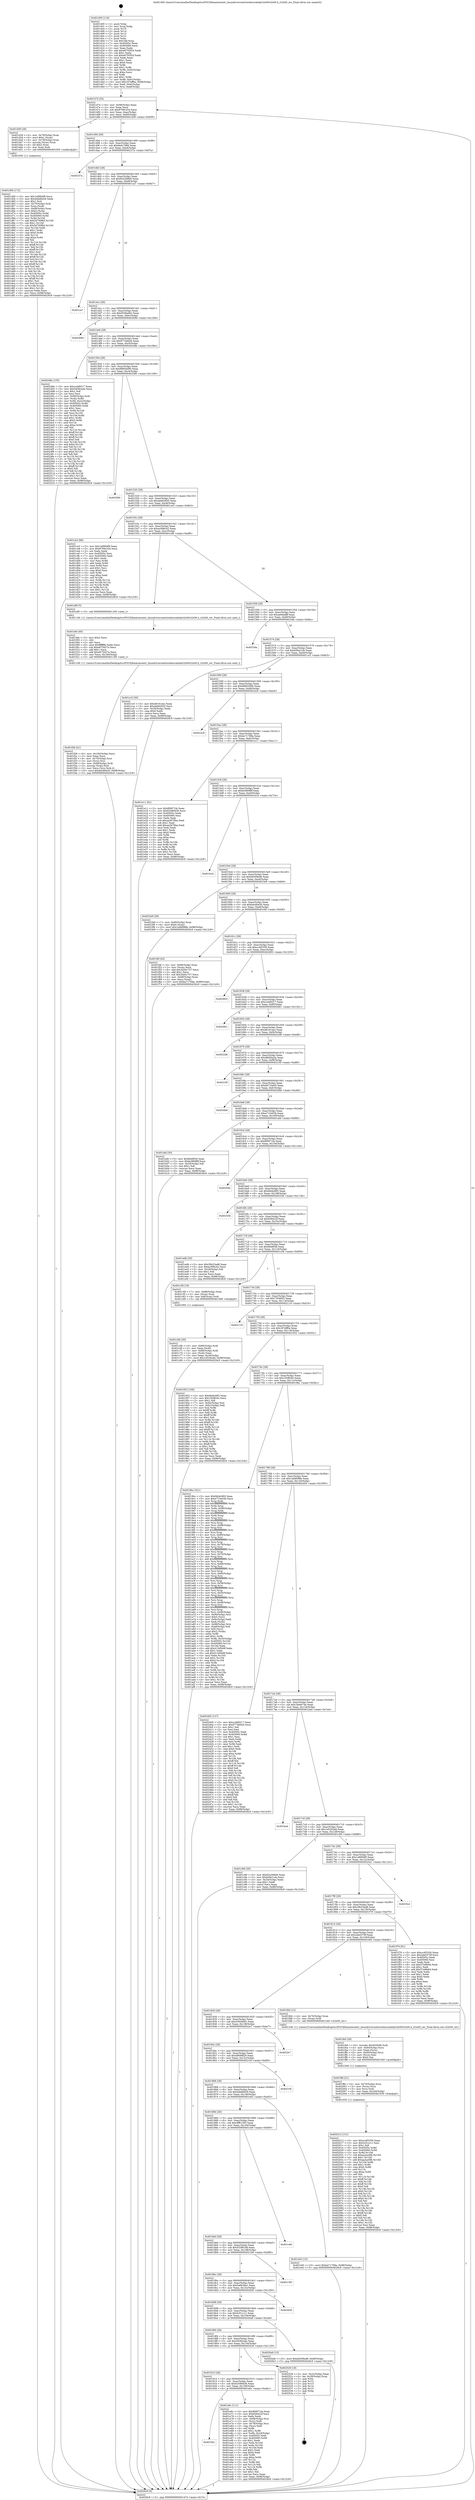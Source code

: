 digraph "0x401400" {
  label = "0x401400 (/mnt/c/Users/mathe/Desktop/tcc/POCII/binaries/extr_linuxdriversnetwirelessralinkrt2x00rt2x00.h_rt2x00_rev_Final-ollvm.out::main(0))"
  labelloc = "t"
  node[shape=record]

  Entry [label="",width=0.3,height=0.3,shape=circle,fillcolor=black,style=filled]
  "0x401474" [label="{
     0x401474 [32]\l
     | [instrs]\l
     &nbsp;&nbsp;0x401474 \<+6\>: mov -0x98(%rbp),%eax\l
     &nbsp;&nbsp;0x40147a \<+2\>: mov %eax,%ecx\l
     &nbsp;&nbsp;0x40147c \<+6\>: sub $0x8769c254,%ecx\l
     &nbsp;&nbsp;0x401482 \<+6\>: mov %eax,-0xac(%rbp)\l
     &nbsp;&nbsp;0x401488 \<+6\>: mov %ecx,-0xb0(%rbp)\l
     &nbsp;&nbsp;0x40148e \<+6\>: je 0000000000401d39 \<main+0x939\>\l
  }"]
  "0x401d39" [label="{
     0x401d39 [29]\l
     | [instrs]\l
     &nbsp;&nbsp;0x401d39 \<+4\>: mov -0x78(%rbp),%rax\l
     &nbsp;&nbsp;0x401d3d \<+6\>: movl $0x1,(%rax)\l
     &nbsp;&nbsp;0x401d43 \<+4\>: mov -0x78(%rbp),%rax\l
     &nbsp;&nbsp;0x401d47 \<+3\>: movslq (%rax),%rax\l
     &nbsp;&nbsp;0x401d4a \<+4\>: shl $0x2,%rax\l
     &nbsp;&nbsp;0x401d4e \<+3\>: mov %rax,%rdi\l
     &nbsp;&nbsp;0x401d51 \<+5\>: call 0000000000401050 \<malloc@plt\>\l
     | [calls]\l
     &nbsp;&nbsp;0x401050 \{1\} (unknown)\l
  }"]
  "0x401494" [label="{
     0x401494 [28]\l
     | [instrs]\l
     &nbsp;&nbsp;0x401494 \<+5\>: jmp 0000000000401499 \<main+0x99\>\l
     &nbsp;&nbsp;0x401499 \<+6\>: mov -0xac(%rbp),%eax\l
     &nbsp;&nbsp;0x40149f \<+5\>: sub $0x8edc768d,%eax\l
     &nbsp;&nbsp;0x4014a4 \<+6\>: mov %eax,-0xb4(%rbp)\l
     &nbsp;&nbsp;0x4014aa \<+6\>: je 000000000040237a \<main+0xf7a\>\l
  }"]
  Exit [label="",width=0.3,height=0.3,shape=circle,fillcolor=black,style=filled,peripheries=2]
  "0x40237a" [label="{
     0x40237a\l
  }", style=dashed]
  "0x4014b0" [label="{
     0x4014b0 [28]\l
     | [instrs]\l
     &nbsp;&nbsp;0x4014b0 \<+5\>: jmp 00000000004014b5 \<main+0xb5\>\l
     &nbsp;&nbsp;0x4014b5 \<+6\>: mov -0xac(%rbp),%eax\l
     &nbsp;&nbsp;0x4014bb \<+5\>: sub $0x924296b9,%eax\l
     &nbsp;&nbsp;0x4014c0 \<+6\>: mov %eax,-0xb8(%rbp)\l
     &nbsp;&nbsp;0x4014c6 \<+6\>: je 0000000000401ca7 \<main+0x8a7\>\l
  }"]
  "0x402012" [label="{
     0x402012 [151]\l
     | [instrs]\l
     &nbsp;&nbsp;0x402012 \<+5\>: mov $0xcc4f3350,%eax\l
     &nbsp;&nbsp;0x402017 \<+5\>: mov $0x5cf1cc11,%esi\l
     &nbsp;&nbsp;0x40201c \<+2\>: mov $0x1,%dl\l
     &nbsp;&nbsp;0x40201e \<+8\>: mov 0x40505c,%r8d\l
     &nbsp;&nbsp;0x402026 \<+8\>: mov 0x405060,%r9d\l
     &nbsp;&nbsp;0x40202e \<+3\>: mov %r8d,%r10d\l
     &nbsp;&nbsp;0x402031 \<+7\>: sub $0xaa2ac6fb,%r10d\l
     &nbsp;&nbsp;0x402038 \<+4\>: sub $0x1,%r10d\l
     &nbsp;&nbsp;0x40203c \<+7\>: add $0xaa2ac6fb,%r10d\l
     &nbsp;&nbsp;0x402043 \<+4\>: imul %r10d,%r8d\l
     &nbsp;&nbsp;0x402047 \<+4\>: and $0x1,%r8d\l
     &nbsp;&nbsp;0x40204b \<+4\>: cmp $0x0,%r8d\l
     &nbsp;&nbsp;0x40204f \<+4\>: sete %r11b\l
     &nbsp;&nbsp;0x402053 \<+4\>: cmp $0xa,%r9d\l
     &nbsp;&nbsp;0x402057 \<+3\>: setl %bl\l
     &nbsp;&nbsp;0x40205a \<+3\>: mov %r11b,%r14b\l
     &nbsp;&nbsp;0x40205d \<+4\>: xor $0xff,%r14b\l
     &nbsp;&nbsp;0x402061 \<+3\>: mov %bl,%r15b\l
     &nbsp;&nbsp;0x402064 \<+4\>: xor $0xff,%r15b\l
     &nbsp;&nbsp;0x402068 \<+3\>: xor $0x0,%dl\l
     &nbsp;&nbsp;0x40206b \<+3\>: mov %r14b,%r12b\l
     &nbsp;&nbsp;0x40206e \<+4\>: and $0x0,%r12b\l
     &nbsp;&nbsp;0x402072 \<+3\>: and %dl,%r11b\l
     &nbsp;&nbsp;0x402075 \<+3\>: mov %r15b,%r13b\l
     &nbsp;&nbsp;0x402078 \<+4\>: and $0x0,%r13b\l
     &nbsp;&nbsp;0x40207c \<+2\>: and %dl,%bl\l
     &nbsp;&nbsp;0x40207e \<+3\>: or %r11b,%r12b\l
     &nbsp;&nbsp;0x402081 \<+3\>: or %bl,%r13b\l
     &nbsp;&nbsp;0x402084 \<+3\>: xor %r13b,%r12b\l
     &nbsp;&nbsp;0x402087 \<+3\>: or %r15b,%r14b\l
     &nbsp;&nbsp;0x40208a \<+4\>: xor $0xff,%r14b\l
     &nbsp;&nbsp;0x40208e \<+3\>: or $0x0,%dl\l
     &nbsp;&nbsp;0x402091 \<+3\>: and %dl,%r14b\l
     &nbsp;&nbsp;0x402094 \<+3\>: or %r14b,%r12b\l
     &nbsp;&nbsp;0x402097 \<+4\>: test $0x1,%r12b\l
     &nbsp;&nbsp;0x40209b \<+3\>: cmovne %esi,%eax\l
     &nbsp;&nbsp;0x40209e \<+6\>: mov %eax,-0x98(%rbp)\l
     &nbsp;&nbsp;0x4020a4 \<+5\>: jmp 00000000004026c9 \<main+0x12c9\>\l
  }"]
  "0x401ca7" [label="{
     0x401ca7\l
  }", style=dashed]
  "0x4014cc" [label="{
     0x4014cc [28]\l
     | [instrs]\l
     &nbsp;&nbsp;0x4014cc \<+5\>: jmp 00000000004014d1 \<main+0xd1\>\l
     &nbsp;&nbsp;0x4014d1 \<+6\>: mov -0xac(%rbp),%eax\l
     &nbsp;&nbsp;0x4014d7 \<+5\>: sub $0x9538a46c,%eax\l
     &nbsp;&nbsp;0x4014dc \<+6\>: mov %eax,-0xbc(%rbp)\l
     &nbsp;&nbsp;0x4014e2 \<+6\>: je 000000000040269d \<main+0x129d\>\l
  }"]
  "0x401ffd" [label="{
     0x401ffd [21]\l
     | [instrs]\l
     &nbsp;&nbsp;0x401ffd \<+4\>: mov -0x70(%rbp),%rcx\l
     &nbsp;&nbsp;0x402001 \<+3\>: mov (%rcx),%rcx\l
     &nbsp;&nbsp;0x402004 \<+3\>: mov %rcx,%rdi\l
     &nbsp;&nbsp;0x402007 \<+6\>: mov %eax,-0x164(%rbp)\l
     &nbsp;&nbsp;0x40200d \<+5\>: call 0000000000401030 \<free@plt\>\l
     | [calls]\l
     &nbsp;&nbsp;0x401030 \{1\} (unknown)\l
  }"]
  "0x40269d" [label="{
     0x40269d\l
  }", style=dashed]
  "0x4014e8" [label="{
     0x4014e8 [28]\l
     | [instrs]\l
     &nbsp;&nbsp;0x4014e8 \<+5\>: jmp 00000000004014ed \<main+0xed\>\l
     &nbsp;&nbsp;0x4014ed \<+6\>: mov -0xac(%rbp),%eax\l
     &nbsp;&nbsp;0x4014f3 \<+5\>: sub $0x977dd5e0,%eax\l
     &nbsp;&nbsp;0x4014f8 \<+6\>: mov %eax,-0xc0(%rbp)\l
     &nbsp;&nbsp;0x4014fe \<+6\>: je 000000000040248e \<main+0x108e\>\l
  }"]
  "0x401fe0" [label="{
     0x401fe0 [29]\l
     | [instrs]\l
     &nbsp;&nbsp;0x401fe0 \<+10\>: movabs $0x4030d6,%rdi\l
     &nbsp;&nbsp;0x401fea \<+4\>: mov -0x60(%rbp),%rcx\l
     &nbsp;&nbsp;0x401fee \<+2\>: mov %eax,(%rcx)\l
     &nbsp;&nbsp;0x401ff0 \<+4\>: mov -0x60(%rbp),%rcx\l
     &nbsp;&nbsp;0x401ff4 \<+2\>: mov (%rcx),%esi\l
     &nbsp;&nbsp;0x401ff6 \<+2\>: mov $0x0,%al\l
     &nbsp;&nbsp;0x401ff8 \<+5\>: call 0000000000401040 \<printf@plt\>\l
     | [calls]\l
     &nbsp;&nbsp;0x401040 \{1\} (unknown)\l
  }"]
  "0x40248e" [label="{
     0x40248e [155]\l
     | [instrs]\l
     &nbsp;&nbsp;0x40248e \<+5\>: mov $0xccdd9317,%eax\l
     &nbsp;&nbsp;0x402493 \<+5\>: mov $0x5d382a4e,%ecx\l
     &nbsp;&nbsp;0x402498 \<+2\>: mov $0x1,%dl\l
     &nbsp;&nbsp;0x40249a \<+2\>: xor %esi,%esi\l
     &nbsp;&nbsp;0x40249c \<+7\>: mov -0x90(%rbp),%rdi\l
     &nbsp;&nbsp;0x4024a3 \<+3\>: mov (%rdi),%r8d\l
     &nbsp;&nbsp;0x4024a6 \<+4\>: mov %r8d,-0x2c(%rbp)\l
     &nbsp;&nbsp;0x4024aa \<+8\>: mov 0x40505c,%r8d\l
     &nbsp;&nbsp;0x4024b2 \<+8\>: mov 0x405060,%r9d\l
     &nbsp;&nbsp;0x4024ba \<+3\>: sub $0x1,%esi\l
     &nbsp;&nbsp;0x4024bd \<+3\>: mov %r8d,%r10d\l
     &nbsp;&nbsp;0x4024c0 \<+3\>: add %esi,%r10d\l
     &nbsp;&nbsp;0x4024c3 \<+4\>: imul %r10d,%r8d\l
     &nbsp;&nbsp;0x4024c7 \<+4\>: and $0x1,%r8d\l
     &nbsp;&nbsp;0x4024cb \<+4\>: cmp $0x0,%r8d\l
     &nbsp;&nbsp;0x4024cf \<+4\>: sete %r11b\l
     &nbsp;&nbsp;0x4024d3 \<+4\>: cmp $0xa,%r9d\l
     &nbsp;&nbsp;0x4024d7 \<+3\>: setl %bl\l
     &nbsp;&nbsp;0x4024da \<+3\>: mov %r11b,%r14b\l
     &nbsp;&nbsp;0x4024dd \<+4\>: xor $0xff,%r14b\l
     &nbsp;&nbsp;0x4024e1 \<+3\>: mov %bl,%r15b\l
     &nbsp;&nbsp;0x4024e4 \<+4\>: xor $0xff,%r15b\l
     &nbsp;&nbsp;0x4024e8 \<+3\>: xor $0x0,%dl\l
     &nbsp;&nbsp;0x4024eb \<+3\>: mov %r14b,%r12b\l
     &nbsp;&nbsp;0x4024ee \<+4\>: and $0x0,%r12b\l
     &nbsp;&nbsp;0x4024f2 \<+3\>: and %dl,%r11b\l
     &nbsp;&nbsp;0x4024f5 \<+3\>: mov %r15b,%r13b\l
     &nbsp;&nbsp;0x4024f8 \<+4\>: and $0x0,%r13b\l
     &nbsp;&nbsp;0x4024fc \<+2\>: and %dl,%bl\l
     &nbsp;&nbsp;0x4024fe \<+3\>: or %r11b,%r12b\l
     &nbsp;&nbsp;0x402501 \<+3\>: or %bl,%r13b\l
     &nbsp;&nbsp;0x402504 \<+3\>: xor %r13b,%r12b\l
     &nbsp;&nbsp;0x402507 \<+3\>: or %r15b,%r14b\l
     &nbsp;&nbsp;0x40250a \<+4\>: xor $0xff,%r14b\l
     &nbsp;&nbsp;0x40250e \<+3\>: or $0x0,%dl\l
     &nbsp;&nbsp;0x402511 \<+3\>: and %dl,%r14b\l
     &nbsp;&nbsp;0x402514 \<+3\>: or %r14b,%r12b\l
     &nbsp;&nbsp;0x402517 \<+4\>: test $0x1,%r12b\l
     &nbsp;&nbsp;0x40251b \<+3\>: cmovne %ecx,%eax\l
     &nbsp;&nbsp;0x40251e \<+6\>: mov %eax,-0x98(%rbp)\l
     &nbsp;&nbsp;0x402524 \<+5\>: jmp 00000000004026c9 \<main+0x12c9\>\l
  }"]
  "0x401504" [label="{
     0x401504 [28]\l
     | [instrs]\l
     &nbsp;&nbsp;0x401504 \<+5\>: jmp 0000000000401509 \<main+0x109\>\l
     &nbsp;&nbsp;0x401509 \<+6\>: mov -0xac(%rbp),%eax\l
     &nbsp;&nbsp;0x40150f \<+5\>: sub $0x9895dd90,%eax\l
     &nbsp;&nbsp;0x401514 \<+6\>: mov %eax,-0xc4(%rbp)\l
     &nbsp;&nbsp;0x40151a \<+6\>: je 0000000000402580 \<main+0x1180\>\l
  }"]
  "0x401f26" [label="{
     0x401f26 [41]\l
     | [instrs]\l
     &nbsp;&nbsp;0x401f26 \<+6\>: mov -0x160(%rbp),%ecx\l
     &nbsp;&nbsp;0x401f2c \<+3\>: imul %eax,%ecx\l
     &nbsp;&nbsp;0x401f2f \<+4\>: mov -0x70(%rbp),%rsi\l
     &nbsp;&nbsp;0x401f33 \<+3\>: mov (%rsi),%rsi\l
     &nbsp;&nbsp;0x401f36 \<+4\>: mov -0x68(%rbp),%rdi\l
     &nbsp;&nbsp;0x401f3a \<+3\>: movslq (%rdi),%rdi\l
     &nbsp;&nbsp;0x401f3d \<+3\>: mov %ecx,(%rsi,%rdi,4)\l
     &nbsp;&nbsp;0x401f40 \<+10\>: movl $0xbdc80e30,-0x98(%rbp)\l
     &nbsp;&nbsp;0x401f4a \<+5\>: jmp 00000000004026c9 \<main+0x12c9\>\l
  }"]
  "0x402580" [label="{
     0x402580\l
  }", style=dashed]
  "0x401520" [label="{
     0x401520 [28]\l
     | [instrs]\l
     &nbsp;&nbsp;0x401520 \<+5\>: jmp 0000000000401525 \<main+0x125\>\l
     &nbsp;&nbsp;0x401525 \<+6\>: mov -0xac(%rbp),%eax\l
     &nbsp;&nbsp;0x40152b \<+5\>: sub $0xabb62835,%eax\l
     &nbsp;&nbsp;0x401530 \<+6\>: mov %eax,-0xc8(%rbp)\l
     &nbsp;&nbsp;0x401536 \<+6\>: je 0000000000401ce3 \<main+0x8e3\>\l
  }"]
  "0x401efe" [label="{
     0x401efe [40]\l
     | [instrs]\l
     &nbsp;&nbsp;0x401efe \<+5\>: mov $0x2,%ecx\l
     &nbsp;&nbsp;0x401f03 \<+1\>: cltd\l
     &nbsp;&nbsp;0x401f04 \<+2\>: idiv %ecx\l
     &nbsp;&nbsp;0x401f06 \<+6\>: imul $0xfffffffe,%edx,%ecx\l
     &nbsp;&nbsp;0x401f0c \<+6\>: sub $0xe675d27e,%ecx\l
     &nbsp;&nbsp;0x401f12 \<+3\>: add $0x1,%ecx\l
     &nbsp;&nbsp;0x401f15 \<+6\>: add $0xe675d27e,%ecx\l
     &nbsp;&nbsp;0x401f1b \<+6\>: mov %ecx,-0x160(%rbp)\l
     &nbsp;&nbsp;0x401f21 \<+5\>: call 0000000000401160 \<next_i\>\l
     | [calls]\l
     &nbsp;&nbsp;0x401160 \{1\} (/mnt/c/Users/mathe/Desktop/tcc/POCII/binaries/extr_linuxdriversnetwirelessralinkrt2x00rt2x00.h_rt2x00_rev_Final-ollvm.out::next_i)\l
  }"]
  "0x401ce3" [label="{
     0x401ce3 [86]\l
     | [instrs]\l
     &nbsp;&nbsp;0x401ce3 \<+5\>: mov $0x1e8994f9,%eax\l
     &nbsp;&nbsp;0x401ce8 \<+5\>: mov $0x8769c254,%ecx\l
     &nbsp;&nbsp;0x401ced \<+2\>: xor %edx,%edx\l
     &nbsp;&nbsp;0x401cef \<+7\>: mov 0x40505c,%esi\l
     &nbsp;&nbsp;0x401cf6 \<+7\>: mov 0x405060,%edi\l
     &nbsp;&nbsp;0x401cfd \<+3\>: sub $0x1,%edx\l
     &nbsp;&nbsp;0x401d00 \<+3\>: mov %esi,%r8d\l
     &nbsp;&nbsp;0x401d03 \<+3\>: add %edx,%r8d\l
     &nbsp;&nbsp;0x401d06 \<+4\>: imul %r8d,%esi\l
     &nbsp;&nbsp;0x401d0a \<+3\>: and $0x1,%esi\l
     &nbsp;&nbsp;0x401d0d \<+3\>: cmp $0x0,%esi\l
     &nbsp;&nbsp;0x401d10 \<+4\>: sete %r9b\l
     &nbsp;&nbsp;0x401d14 \<+3\>: cmp $0xa,%edi\l
     &nbsp;&nbsp;0x401d17 \<+4\>: setl %r10b\l
     &nbsp;&nbsp;0x401d1b \<+3\>: mov %r9b,%r11b\l
     &nbsp;&nbsp;0x401d1e \<+3\>: and %r10b,%r11b\l
     &nbsp;&nbsp;0x401d21 \<+3\>: xor %r10b,%r9b\l
     &nbsp;&nbsp;0x401d24 \<+3\>: or %r9b,%r11b\l
     &nbsp;&nbsp;0x401d27 \<+4\>: test $0x1,%r11b\l
     &nbsp;&nbsp;0x401d2b \<+3\>: cmovne %ecx,%eax\l
     &nbsp;&nbsp;0x401d2e \<+6\>: mov %eax,-0x98(%rbp)\l
     &nbsp;&nbsp;0x401d34 \<+5\>: jmp 00000000004026c9 \<main+0x12c9\>\l
  }"]
  "0x40153c" [label="{
     0x40153c [28]\l
     | [instrs]\l
     &nbsp;&nbsp;0x40153c \<+5\>: jmp 0000000000401541 \<main+0x141\>\l
     &nbsp;&nbsp;0x401541 \<+6\>: mov -0xac(%rbp),%eax\l
     &nbsp;&nbsp;0x401547 \<+5\>: sub $0xac096c42,%eax\l
     &nbsp;&nbsp;0x40154c \<+6\>: mov %eax,-0xcc(%rbp)\l
     &nbsp;&nbsp;0x401552 \<+6\>: je 0000000000401ef9 \<main+0xaf9\>\l
  }"]
  "0x40192c" [label="{
     0x40192c\l
  }", style=dashed]
  "0x401ef9" [label="{
     0x401ef9 [5]\l
     | [instrs]\l
     &nbsp;&nbsp;0x401ef9 \<+5\>: call 0000000000401160 \<next_i\>\l
     | [calls]\l
     &nbsp;&nbsp;0x401160 \{1\} (/mnt/c/Users/mathe/Desktop/tcc/POCII/binaries/extr_linuxdriversnetwirelessralinkrt2x00rt2x00.h_rt2x00_rev_Final-ollvm.out::next_i)\l
  }"]
  "0x401558" [label="{
     0x401558 [28]\l
     | [instrs]\l
     &nbsp;&nbsp;0x401558 \<+5\>: jmp 000000000040155d \<main+0x15d\>\l
     &nbsp;&nbsp;0x40155d \<+6\>: mov -0xac(%rbp),%eax\l
     &nbsp;&nbsp;0x401563 \<+5\>: sub $0xae9dadff,%eax\l
     &nbsp;&nbsp;0x401568 \<+6\>: mov %eax,-0xd0(%rbp)\l
     &nbsp;&nbsp;0x40156e \<+6\>: je 00000000004023da \<main+0xfda\>\l
  }"]
  "0x401e6c" [label="{
     0x401e6c [111]\l
     | [instrs]\l
     &nbsp;&nbsp;0x401e6c \<+5\>: mov $0xf69971fa,%eax\l
     &nbsp;&nbsp;0x401e71 \<+5\>: mov $0x658422f,%ecx\l
     &nbsp;&nbsp;0x401e76 \<+2\>: xor %edx,%edx\l
     &nbsp;&nbsp;0x401e78 \<+4\>: mov -0x68(%rbp),%rsi\l
     &nbsp;&nbsp;0x401e7c \<+2\>: mov (%rsi),%edi\l
     &nbsp;&nbsp;0x401e7e \<+4\>: mov -0x78(%rbp),%rsi\l
     &nbsp;&nbsp;0x401e82 \<+2\>: cmp (%rsi),%edi\l
     &nbsp;&nbsp;0x401e84 \<+4\>: setl %r8b\l
     &nbsp;&nbsp;0x401e88 \<+4\>: and $0x1,%r8b\l
     &nbsp;&nbsp;0x401e8c \<+4\>: mov %r8b,-0x2d(%rbp)\l
     &nbsp;&nbsp;0x401e90 \<+7\>: mov 0x40505c,%edi\l
     &nbsp;&nbsp;0x401e97 \<+8\>: mov 0x405060,%r9d\l
     &nbsp;&nbsp;0x401e9f \<+3\>: sub $0x1,%edx\l
     &nbsp;&nbsp;0x401ea2 \<+3\>: mov %edi,%r10d\l
     &nbsp;&nbsp;0x401ea5 \<+3\>: add %edx,%r10d\l
     &nbsp;&nbsp;0x401ea8 \<+4\>: imul %r10d,%edi\l
     &nbsp;&nbsp;0x401eac \<+3\>: and $0x1,%edi\l
     &nbsp;&nbsp;0x401eaf \<+3\>: cmp $0x0,%edi\l
     &nbsp;&nbsp;0x401eb2 \<+4\>: sete %r8b\l
     &nbsp;&nbsp;0x401eb6 \<+4\>: cmp $0xa,%r9d\l
     &nbsp;&nbsp;0x401eba \<+4\>: setl %r11b\l
     &nbsp;&nbsp;0x401ebe \<+3\>: mov %r8b,%bl\l
     &nbsp;&nbsp;0x401ec1 \<+3\>: and %r11b,%bl\l
     &nbsp;&nbsp;0x401ec4 \<+3\>: xor %r11b,%r8b\l
     &nbsp;&nbsp;0x401ec7 \<+3\>: or %r8b,%bl\l
     &nbsp;&nbsp;0x401eca \<+3\>: test $0x1,%bl\l
     &nbsp;&nbsp;0x401ecd \<+3\>: cmovne %ecx,%eax\l
     &nbsp;&nbsp;0x401ed0 \<+6\>: mov %eax,-0x98(%rbp)\l
     &nbsp;&nbsp;0x401ed6 \<+5\>: jmp 00000000004026c9 \<main+0x12c9\>\l
  }"]
  "0x4023da" [label="{
     0x4023da\l
  }", style=dashed]
  "0x401574" [label="{
     0x401574 [28]\l
     | [instrs]\l
     &nbsp;&nbsp;0x401574 \<+5\>: jmp 0000000000401579 \<main+0x179\>\l
     &nbsp;&nbsp;0x401579 \<+6\>: mov -0xac(%rbp),%eax\l
     &nbsp;&nbsp;0x40157f \<+5\>: sub $0xb5fa21eb,%eax\l
     &nbsp;&nbsp;0x401584 \<+6\>: mov %eax,-0xd4(%rbp)\l
     &nbsp;&nbsp;0x40158a \<+6\>: je 0000000000401cc5 \<main+0x8c5\>\l
  }"]
  "0x401910" [label="{
     0x401910 [28]\l
     | [instrs]\l
     &nbsp;&nbsp;0x401910 \<+5\>: jmp 0000000000401915 \<main+0x515\>\l
     &nbsp;&nbsp;0x401915 \<+6\>: mov -0xac(%rbp),%eax\l
     &nbsp;&nbsp;0x40191b \<+5\>: sub $0x62089436,%eax\l
     &nbsp;&nbsp;0x401920 \<+6\>: mov %eax,-0x158(%rbp)\l
     &nbsp;&nbsp;0x401926 \<+6\>: je 0000000000401e6c \<main+0xa6c\>\l
  }"]
  "0x401cc5" [label="{
     0x401cc5 [30]\l
     | [instrs]\l
     &nbsp;&nbsp;0x401cc5 \<+5\>: mov $0xd6161eec,%eax\l
     &nbsp;&nbsp;0x401cca \<+5\>: mov $0xabb62835,%ecx\l
     &nbsp;&nbsp;0x401ccf \<+3\>: mov -0x34(%rbp),%edx\l
     &nbsp;&nbsp;0x401cd2 \<+3\>: cmp $0x0,%edx\l
     &nbsp;&nbsp;0x401cd5 \<+3\>: cmove %ecx,%eax\l
     &nbsp;&nbsp;0x401cd8 \<+6\>: mov %eax,-0x98(%rbp)\l
     &nbsp;&nbsp;0x401cde \<+5\>: jmp 00000000004026c9 \<main+0x12c9\>\l
  }"]
  "0x401590" [label="{
     0x401590 [28]\l
     | [instrs]\l
     &nbsp;&nbsp;0x401590 \<+5\>: jmp 0000000000401595 \<main+0x195\>\l
     &nbsp;&nbsp;0x401595 \<+6\>: mov -0xac(%rbp),%eax\l
     &nbsp;&nbsp;0x40159b \<+5\>: sub $0xb8802090,%eax\l
     &nbsp;&nbsp;0x4015a0 \<+6\>: mov %eax,-0xd8(%rbp)\l
     &nbsp;&nbsp;0x4015a6 \<+6\>: je 00000000004022c9 \<main+0xec9\>\l
  }"]
  "0x402529" [label="{
     0x402529 [18]\l
     | [instrs]\l
     &nbsp;&nbsp;0x402529 \<+3\>: mov -0x2c(%rbp),%eax\l
     &nbsp;&nbsp;0x40252c \<+4\>: lea -0x28(%rbp),%rsp\l
     &nbsp;&nbsp;0x402530 \<+1\>: pop %rbx\l
     &nbsp;&nbsp;0x402531 \<+2\>: pop %r12\l
     &nbsp;&nbsp;0x402533 \<+2\>: pop %r13\l
     &nbsp;&nbsp;0x402535 \<+2\>: pop %r14\l
     &nbsp;&nbsp;0x402537 \<+2\>: pop %r15\l
     &nbsp;&nbsp;0x402539 \<+1\>: pop %rbp\l
     &nbsp;&nbsp;0x40253a \<+1\>: ret\l
  }"]
  "0x4022c9" [label="{
     0x4022c9\l
  }", style=dashed]
  "0x4015ac" [label="{
     0x4015ac [28]\l
     | [instrs]\l
     &nbsp;&nbsp;0x4015ac \<+5\>: jmp 00000000004015b1 \<main+0x1b1\>\l
     &nbsp;&nbsp;0x4015b1 \<+6\>: mov -0xac(%rbp),%eax\l
     &nbsp;&nbsp;0x4015b7 \<+5\>: sub $0xba71768a,%eax\l
     &nbsp;&nbsp;0x4015bc \<+6\>: mov %eax,-0xdc(%rbp)\l
     &nbsp;&nbsp;0x4015c2 \<+6\>: je 0000000000401e11 \<main+0xa11\>\l
  }"]
  "0x4018f4" [label="{
     0x4018f4 [28]\l
     | [instrs]\l
     &nbsp;&nbsp;0x4018f4 \<+5\>: jmp 00000000004018f9 \<main+0x4f9\>\l
     &nbsp;&nbsp;0x4018f9 \<+6\>: mov -0xac(%rbp),%eax\l
     &nbsp;&nbsp;0x4018ff \<+5\>: sub $0x5d382a4e,%eax\l
     &nbsp;&nbsp;0x401904 \<+6\>: mov %eax,-0x154(%rbp)\l
     &nbsp;&nbsp;0x40190a \<+6\>: je 0000000000402529 \<main+0x1129\>\l
  }"]
  "0x401e11" [label="{
     0x401e11 [91]\l
     | [instrs]\l
     &nbsp;&nbsp;0x401e11 \<+5\>: mov $0xf69971fa,%eax\l
     &nbsp;&nbsp;0x401e16 \<+5\>: mov $0x62089436,%ecx\l
     &nbsp;&nbsp;0x401e1b \<+7\>: mov 0x40505c,%edx\l
     &nbsp;&nbsp;0x401e22 \<+7\>: mov 0x405060,%esi\l
     &nbsp;&nbsp;0x401e29 \<+2\>: mov %edx,%edi\l
     &nbsp;&nbsp;0x401e2b \<+6\>: sub $0xaa3676ba,%edi\l
     &nbsp;&nbsp;0x401e31 \<+3\>: sub $0x1,%edi\l
     &nbsp;&nbsp;0x401e34 \<+6\>: add $0xaa3676ba,%edi\l
     &nbsp;&nbsp;0x401e3a \<+3\>: imul %edi,%edx\l
     &nbsp;&nbsp;0x401e3d \<+3\>: and $0x1,%edx\l
     &nbsp;&nbsp;0x401e40 \<+3\>: cmp $0x0,%edx\l
     &nbsp;&nbsp;0x401e43 \<+4\>: sete %r8b\l
     &nbsp;&nbsp;0x401e47 \<+3\>: cmp $0xa,%esi\l
     &nbsp;&nbsp;0x401e4a \<+4\>: setl %r9b\l
     &nbsp;&nbsp;0x401e4e \<+3\>: mov %r8b,%r10b\l
     &nbsp;&nbsp;0x401e51 \<+3\>: and %r9b,%r10b\l
     &nbsp;&nbsp;0x401e54 \<+3\>: xor %r9b,%r8b\l
     &nbsp;&nbsp;0x401e57 \<+3\>: or %r8b,%r10b\l
     &nbsp;&nbsp;0x401e5a \<+4\>: test $0x1,%r10b\l
     &nbsp;&nbsp;0x401e5e \<+3\>: cmovne %ecx,%eax\l
     &nbsp;&nbsp;0x401e61 \<+6\>: mov %eax,-0x98(%rbp)\l
     &nbsp;&nbsp;0x401e67 \<+5\>: jmp 00000000004026c9 \<main+0x12c9\>\l
  }"]
  "0x4015c8" [label="{
     0x4015c8 [28]\l
     | [instrs]\l
     &nbsp;&nbsp;0x4015c8 \<+5\>: jmp 00000000004015cd \<main+0x1cd\>\l
     &nbsp;&nbsp;0x4015cd \<+6\>: mov -0xac(%rbp),%eax\l
     &nbsp;&nbsp;0x4015d3 \<+5\>: sub $0xbc960f8f,%eax\l
     &nbsp;&nbsp;0x4015d8 \<+6\>: mov %eax,-0xe0(%rbp)\l
     &nbsp;&nbsp;0x4015de \<+6\>: je 0000000000401b1b \<main+0x71b\>\l
  }"]
  "0x4020a9" [label="{
     0x4020a9 [15]\l
     | [instrs]\l
     &nbsp;&nbsp;0x4020a9 \<+10\>: movl $0xbd309ed6,-0x98(%rbp)\l
     &nbsp;&nbsp;0x4020b3 \<+5\>: jmp 00000000004026c9 \<main+0x12c9\>\l
  }"]
  "0x401b1b" [label="{
     0x401b1b\l
  }", style=dashed]
  "0x4015e4" [label="{
     0x4015e4 [28]\l
     | [instrs]\l
     &nbsp;&nbsp;0x4015e4 \<+5\>: jmp 00000000004015e9 \<main+0x1e9\>\l
     &nbsp;&nbsp;0x4015e9 \<+6\>: mov -0xac(%rbp),%eax\l
     &nbsp;&nbsp;0x4015ef \<+5\>: sub $0xbd309ed6,%eax\l
     &nbsp;&nbsp;0x4015f4 \<+6\>: mov %eax,-0xe4(%rbp)\l
     &nbsp;&nbsp;0x4015fa \<+6\>: je 00000000004023e9 \<main+0xfe9\>\l
  }"]
  "0x4018d8" [label="{
     0x4018d8 [28]\l
     | [instrs]\l
     &nbsp;&nbsp;0x4018d8 \<+5\>: jmp 00000000004018dd \<main+0x4dd\>\l
     &nbsp;&nbsp;0x4018dd \<+6\>: mov -0xac(%rbp),%eax\l
     &nbsp;&nbsp;0x4018e3 \<+5\>: sub $0x5cf1cc11,%eax\l
     &nbsp;&nbsp;0x4018e8 \<+6\>: mov %eax,-0x150(%rbp)\l
     &nbsp;&nbsp;0x4018ee \<+6\>: je 00000000004020a9 \<main+0xca9\>\l
  }"]
  "0x4023e9" [label="{
     0x4023e9 [28]\l
     | [instrs]\l
     &nbsp;&nbsp;0x4023e9 \<+7\>: mov -0x90(%rbp),%rax\l
     &nbsp;&nbsp;0x4023f0 \<+6\>: movl $0x0,(%rax)\l
     &nbsp;&nbsp;0x4023f6 \<+10\>: movl $0x1a68998b,-0x98(%rbp)\l
     &nbsp;&nbsp;0x402400 \<+5\>: jmp 00000000004026c9 \<main+0x12c9\>\l
  }"]
  "0x401600" [label="{
     0x401600 [28]\l
     | [instrs]\l
     &nbsp;&nbsp;0x401600 \<+5\>: jmp 0000000000401605 \<main+0x205\>\l
     &nbsp;&nbsp;0x401605 \<+6\>: mov -0xac(%rbp),%eax\l
     &nbsp;&nbsp;0x40160b \<+5\>: sub $0xbdc80e30,%eax\l
     &nbsp;&nbsp;0x401610 \<+6\>: mov %eax,-0xe8(%rbp)\l
     &nbsp;&nbsp;0x401616 \<+6\>: je 0000000000401f4f \<main+0xb4f\>\l
  }"]
  "0x402650" [label="{
     0x402650\l
  }", style=dashed]
  "0x401f4f" [label="{
     0x401f4f [42]\l
     | [instrs]\l
     &nbsp;&nbsp;0x401f4f \<+4\>: mov -0x68(%rbp),%rax\l
     &nbsp;&nbsp;0x401f53 \<+2\>: mov (%rax),%ecx\l
     &nbsp;&nbsp;0x401f55 \<+6\>: add $0x3d26c757,%ecx\l
     &nbsp;&nbsp;0x401f5b \<+3\>: add $0x1,%ecx\l
     &nbsp;&nbsp;0x401f5e \<+6\>: sub $0x3d26c757,%ecx\l
     &nbsp;&nbsp;0x401f64 \<+4\>: mov -0x68(%rbp),%rax\l
     &nbsp;&nbsp;0x401f68 \<+2\>: mov %ecx,(%rax)\l
     &nbsp;&nbsp;0x401f6a \<+10\>: movl $0xba71768a,-0x98(%rbp)\l
     &nbsp;&nbsp;0x401f74 \<+5\>: jmp 00000000004026c9 \<main+0x12c9\>\l
  }"]
  "0x40161c" [label="{
     0x40161c [28]\l
     | [instrs]\l
     &nbsp;&nbsp;0x40161c \<+5\>: jmp 0000000000401621 \<main+0x221\>\l
     &nbsp;&nbsp;0x401621 \<+6\>: mov -0xac(%rbp),%eax\l
     &nbsp;&nbsp;0x401627 \<+5\>: sub $0xcc4f3350,%eax\l
     &nbsp;&nbsp;0x40162c \<+6\>: mov %eax,-0xec(%rbp)\l
     &nbsp;&nbsp;0x401632 \<+6\>: je 0000000000402603 \<main+0x1203\>\l
  }"]
  "0x4018bc" [label="{
     0x4018bc [28]\l
     | [instrs]\l
     &nbsp;&nbsp;0x4018bc \<+5\>: jmp 00000000004018c1 \<main+0x4c1\>\l
     &nbsp;&nbsp;0x4018c1 \<+6\>: mov -0xac(%rbp),%eax\l
     &nbsp;&nbsp;0x4018c7 \<+5\>: sub $0x5a6b3da1,%eax\l
     &nbsp;&nbsp;0x4018cc \<+6\>: mov %eax,-0x14c(%rbp)\l
     &nbsp;&nbsp;0x4018d2 \<+6\>: je 0000000000402650 \<main+0x1250\>\l
  }"]
  "0x402603" [label="{
     0x402603\l
  }", style=dashed]
  "0x401638" [label="{
     0x401638 [28]\l
     | [instrs]\l
     &nbsp;&nbsp;0x401638 \<+5\>: jmp 000000000040163d \<main+0x23d\>\l
     &nbsp;&nbsp;0x40163d \<+6\>: mov -0xac(%rbp),%eax\l
     &nbsp;&nbsp;0x401643 \<+5\>: sub $0xccdd9317,%eax\l
     &nbsp;&nbsp;0x401648 \<+6\>: mov %eax,-0xf0(%rbp)\l
     &nbsp;&nbsp;0x40164e \<+6\>: je 00000000004026b1 \<main+0x12b1\>\l
  }"]
  "0x402199" [label="{
     0x402199\l
  }", style=dashed]
  "0x4026b1" [label="{
     0x4026b1\l
  }", style=dashed]
  "0x401654" [label="{
     0x401654 [28]\l
     | [instrs]\l
     &nbsp;&nbsp;0x401654 \<+5\>: jmp 0000000000401659 \<main+0x259\>\l
     &nbsp;&nbsp;0x401659 \<+6\>: mov -0xac(%rbp),%eax\l
     &nbsp;&nbsp;0x40165f \<+5\>: sub $0xd6161eec,%eax\l
     &nbsp;&nbsp;0x401664 \<+6\>: mov %eax,-0xf4(%rbp)\l
     &nbsp;&nbsp;0x40166a \<+6\>: je 00000000004022d8 \<main+0xed8\>\l
  }"]
  "0x4018a0" [label="{
     0x4018a0 [28]\l
     | [instrs]\l
     &nbsp;&nbsp;0x4018a0 \<+5\>: jmp 00000000004018a5 \<main+0x4a5\>\l
     &nbsp;&nbsp;0x4018a5 \<+6\>: mov -0xac(%rbp),%eax\l
     &nbsp;&nbsp;0x4018ab \<+5\>: sub $0x533f81d8,%eax\l
     &nbsp;&nbsp;0x4018b0 \<+6\>: mov %eax,-0x148(%rbp)\l
     &nbsp;&nbsp;0x4018b6 \<+6\>: je 0000000000402199 \<main+0xd99\>\l
  }"]
  "0x4022d8" [label="{
     0x4022d8\l
  }", style=dashed]
  "0x401670" [label="{
     0x401670 [28]\l
     | [instrs]\l
     &nbsp;&nbsp;0x401670 \<+5\>: jmp 0000000000401675 \<main+0x275\>\l
     &nbsp;&nbsp;0x401675 \<+6\>: mov -0xac(%rbp),%eax\l
     &nbsp;&nbsp;0x40167b \<+5\>: sub $0xd8d5ba3a,%eax\l
     &nbsp;&nbsp;0x401680 \<+6\>: mov %eax,-0xf8(%rbp)\l
     &nbsp;&nbsp;0x401686 \<+6\>: je 000000000040216f \<main+0xd6f\>\l
  }"]
  "0x401c49" [label="{
     0x401c49\l
  }", style=dashed]
  "0x40216f" [label="{
     0x40216f\l
  }", style=dashed]
  "0x40168c" [label="{
     0x40168c [28]\l
     | [instrs]\l
     &nbsp;&nbsp;0x40168c \<+5\>: jmp 0000000000401691 \<main+0x291\>\l
     &nbsp;&nbsp;0x401691 \<+6\>: mov -0xac(%rbp),%eax\l
     &nbsp;&nbsp;0x401697 \<+5\>: sub $0xdd71be05,%eax\l
     &nbsp;&nbsp;0x40169c \<+6\>: mov %eax,-0xfc(%rbp)\l
     &nbsp;&nbsp;0x4016a2 \<+6\>: je 00000000004020b8 \<main+0xcb8\>\l
  }"]
  "0x401884" [label="{
     0x401884 [28]\l
     | [instrs]\l
     &nbsp;&nbsp;0x401884 \<+5\>: jmp 0000000000401889 \<main+0x489\>\l
     &nbsp;&nbsp;0x401889 \<+6\>: mov -0xac(%rbp),%eax\l
     &nbsp;&nbsp;0x40188f \<+5\>: sub $0x4ff61393,%eax\l
     &nbsp;&nbsp;0x401894 \<+6\>: mov %eax,-0x144(%rbp)\l
     &nbsp;&nbsp;0x40189a \<+6\>: je 0000000000401c49 \<main+0x849\>\l
  }"]
  "0x4020b8" [label="{
     0x4020b8\l
  }", style=dashed]
  "0x4016a8" [label="{
     0x4016a8 [28]\l
     | [instrs]\l
     &nbsp;&nbsp;0x4016a8 \<+5\>: jmp 00000000004016ad \<main+0x2ad\>\l
     &nbsp;&nbsp;0x4016ad \<+6\>: mov -0xac(%rbp),%eax\l
     &nbsp;&nbsp;0x4016b3 \<+5\>: sub $0xe715e03b,%eax\l
     &nbsp;&nbsp;0x4016b8 \<+6\>: mov %eax,-0x100(%rbp)\l
     &nbsp;&nbsp;0x4016be \<+6\>: je 0000000000401afd \<main+0x6fd\>\l
  }"]
  "0x401e02" [label="{
     0x401e02 [15]\l
     | [instrs]\l
     &nbsp;&nbsp;0x401e02 \<+10\>: movl $0xba71768a,-0x98(%rbp)\l
     &nbsp;&nbsp;0x401e0c \<+5\>: jmp 00000000004026c9 \<main+0x12c9\>\l
  }"]
  "0x401afd" [label="{
     0x401afd [30]\l
     | [instrs]\l
     &nbsp;&nbsp;0x401afd \<+5\>: mov $0x6bd6f3d,%eax\l
     &nbsp;&nbsp;0x401b02 \<+5\>: mov $0xbc960f8f,%ecx\l
     &nbsp;&nbsp;0x401b07 \<+3\>: mov -0x35(%rbp),%dl\l
     &nbsp;&nbsp;0x401b0a \<+3\>: test $0x1,%dl\l
     &nbsp;&nbsp;0x401b0d \<+3\>: cmovne %ecx,%eax\l
     &nbsp;&nbsp;0x401b10 \<+6\>: mov %eax,-0x98(%rbp)\l
     &nbsp;&nbsp;0x401b16 \<+5\>: jmp 00000000004026c9 \<main+0x12c9\>\l
  }"]
  "0x4016c4" [label="{
     0x4016c4 [28]\l
     | [instrs]\l
     &nbsp;&nbsp;0x4016c4 \<+5\>: jmp 00000000004016c9 \<main+0x2c9\>\l
     &nbsp;&nbsp;0x4016c9 \<+6\>: mov -0xac(%rbp),%eax\l
     &nbsp;&nbsp;0x4016cf \<+5\>: sub $0xf69971fa,%eax\l
     &nbsp;&nbsp;0x4016d4 \<+6\>: mov %eax,-0x104(%rbp)\l
     &nbsp;&nbsp;0x4016da \<+6\>: je 00000000004025de \<main+0x11de\>\l
  }"]
  "0x401868" [label="{
     0x401868 [28]\l
     | [instrs]\l
     &nbsp;&nbsp;0x401868 \<+5\>: jmp 000000000040186d \<main+0x46d\>\l
     &nbsp;&nbsp;0x40186d \<+6\>: mov -0xac(%rbp),%eax\l
     &nbsp;&nbsp;0x401873 \<+5\>: sub $0x4ddd8429,%eax\l
     &nbsp;&nbsp;0x401878 \<+6\>: mov %eax,-0x140(%rbp)\l
     &nbsp;&nbsp;0x40187e \<+6\>: je 0000000000401e02 \<main+0xa02\>\l
  }"]
  "0x4025de" [label="{
     0x4025de\l
  }", style=dashed]
  "0x4016e0" [label="{
     0x4016e0 [28]\l
     | [instrs]\l
     &nbsp;&nbsp;0x4016e0 \<+5\>: jmp 00000000004016e5 \<main+0x2e5\>\l
     &nbsp;&nbsp;0x4016e5 \<+6\>: mov -0xac(%rbp),%eax\l
     &nbsp;&nbsp;0x4016eb \<+5\>: sub $0xfdd4c893,%eax\l
     &nbsp;&nbsp;0x4016f0 \<+6\>: mov %eax,-0x108(%rbp)\l
     &nbsp;&nbsp;0x4016f6 \<+6\>: je 000000000040253b \<main+0x113b\>\l
  }"]
  "0x4021f4" [label="{
     0x4021f4\l
  }", style=dashed]
  "0x40253b" [label="{
     0x40253b\l
  }", style=dashed]
  "0x4016fc" [label="{
     0x4016fc [28]\l
     | [instrs]\l
     &nbsp;&nbsp;0x4016fc \<+5\>: jmp 0000000000401701 \<main+0x301\>\l
     &nbsp;&nbsp;0x401701 \<+6\>: mov -0xac(%rbp),%eax\l
     &nbsp;&nbsp;0x401707 \<+5\>: sub $0x658422f,%eax\l
     &nbsp;&nbsp;0x40170c \<+6\>: mov %eax,-0x10c(%rbp)\l
     &nbsp;&nbsp;0x401712 \<+6\>: je 0000000000401edb \<main+0xadb\>\l
  }"]
  "0x40184c" [label="{
     0x40184c [28]\l
     | [instrs]\l
     &nbsp;&nbsp;0x40184c \<+5\>: jmp 0000000000401851 \<main+0x451\>\l
     &nbsp;&nbsp;0x401851 \<+6\>: mov -0xac(%rbp),%eax\l
     &nbsp;&nbsp;0x401857 \<+5\>: sub $0x4809f829,%eax\l
     &nbsp;&nbsp;0x40185c \<+6\>: mov %eax,-0x13c(%rbp)\l
     &nbsp;&nbsp;0x401862 \<+6\>: je 00000000004021f4 \<main+0xdf4\>\l
  }"]
  "0x401edb" [label="{
     0x401edb [30]\l
     | [instrs]\l
     &nbsp;&nbsp;0x401edb \<+5\>: mov $0x29b25ad8,%eax\l
     &nbsp;&nbsp;0x401ee0 \<+5\>: mov $0xac096c42,%ecx\l
     &nbsp;&nbsp;0x401ee5 \<+3\>: mov -0x2d(%rbp),%dl\l
     &nbsp;&nbsp;0x401ee8 \<+3\>: test $0x1,%dl\l
     &nbsp;&nbsp;0x401eeb \<+3\>: cmovne %ecx,%eax\l
     &nbsp;&nbsp;0x401eee \<+6\>: mov %eax,-0x98(%rbp)\l
     &nbsp;&nbsp;0x401ef4 \<+5\>: jmp 00000000004026c9 \<main+0x12c9\>\l
  }"]
  "0x401718" [label="{
     0x401718 [28]\l
     | [instrs]\l
     &nbsp;&nbsp;0x401718 \<+5\>: jmp 000000000040171d \<main+0x31d\>\l
     &nbsp;&nbsp;0x40171d \<+6\>: mov -0xac(%rbp),%eax\l
     &nbsp;&nbsp;0x401723 \<+5\>: sub $0x6bd6f3d,%eax\l
     &nbsp;&nbsp;0x401728 \<+6\>: mov %eax,-0x110(%rbp)\l
     &nbsp;&nbsp;0x40172e \<+6\>: je 0000000000401c58 \<main+0x858\>\l
  }"]
  "0x4022e7" [label="{
     0x4022e7\l
  }", style=dashed]
  "0x401c58" [label="{
     0x401c58 [19]\l
     | [instrs]\l
     &nbsp;&nbsp;0x401c58 \<+7\>: mov -0x88(%rbp),%rax\l
     &nbsp;&nbsp;0x401c5f \<+3\>: mov (%rax),%rax\l
     &nbsp;&nbsp;0x401c62 \<+4\>: mov 0x8(%rax),%rdi\l
     &nbsp;&nbsp;0x401c66 \<+5\>: call 0000000000401060 \<atoi@plt\>\l
     | [calls]\l
     &nbsp;&nbsp;0x401060 \{1\} (unknown)\l
  }"]
  "0x401734" [label="{
     0x401734 [28]\l
     | [instrs]\l
     &nbsp;&nbsp;0x401734 \<+5\>: jmp 0000000000401739 \<main+0x339\>\l
     &nbsp;&nbsp;0x401739 \<+6\>: mov -0xac(%rbp),%eax\l
     &nbsp;&nbsp;0x40173f \<+5\>: sub $0x7304663,%eax\l
     &nbsp;&nbsp;0x401744 \<+6\>: mov %eax,-0x114(%rbp)\l
     &nbsp;&nbsp;0x40174a \<+6\>: je 0000000000402119 \<main+0xd19\>\l
  }"]
  "0x401830" [label="{
     0x401830 [28]\l
     | [instrs]\l
     &nbsp;&nbsp;0x401830 \<+5\>: jmp 0000000000401835 \<main+0x435\>\l
     &nbsp;&nbsp;0x401835 \<+6\>: mov -0xac(%rbp),%eax\l
     &nbsp;&nbsp;0x40183b \<+5\>: sub $0x439290d1,%eax\l
     &nbsp;&nbsp;0x401840 \<+6\>: mov %eax,-0x138(%rbp)\l
     &nbsp;&nbsp;0x401846 \<+6\>: je 00000000004022e7 \<main+0xee7\>\l
  }"]
  "0x402119" [label="{
     0x402119\l
  }", style=dashed]
  "0x401750" [label="{
     0x401750 [28]\l
     | [instrs]\l
     &nbsp;&nbsp;0x401750 \<+5\>: jmp 0000000000401755 \<main+0x355\>\l
     &nbsp;&nbsp;0x401755 \<+6\>: mov -0xac(%rbp),%eax\l
     &nbsp;&nbsp;0x40175b \<+5\>: sub $0x187eff0a,%eax\l
     &nbsp;&nbsp;0x401760 \<+6\>: mov %eax,-0x118(%rbp)\l
     &nbsp;&nbsp;0x401766 \<+6\>: je 0000000000401952 \<main+0x552\>\l
  }"]
  "0x401fd4" [label="{
     0x401fd4 [12]\l
     | [instrs]\l
     &nbsp;&nbsp;0x401fd4 \<+4\>: mov -0x70(%rbp),%rax\l
     &nbsp;&nbsp;0x401fd8 \<+3\>: mov (%rax),%rdi\l
     &nbsp;&nbsp;0x401fdb \<+5\>: call 0000000000401240 \<rt2x00_rev\>\l
     | [calls]\l
     &nbsp;&nbsp;0x401240 \{1\} (/mnt/c/Users/mathe/Desktop/tcc/POCII/binaries/extr_linuxdriversnetwirelessralinkrt2x00rt2x00.h_rt2x00_rev_Final-ollvm.out::rt2x00_rev)\l
  }"]
  "0x401952" [label="{
     0x401952 [106]\l
     | [instrs]\l
     &nbsp;&nbsp;0x401952 \<+5\>: mov $0xfdd4c893,%eax\l
     &nbsp;&nbsp;0x401957 \<+5\>: mov $0x192f8c6c,%ecx\l
     &nbsp;&nbsp;0x40195c \<+2\>: mov $0x1,%dl\l
     &nbsp;&nbsp;0x40195e \<+7\>: mov -0x92(%rbp),%sil\l
     &nbsp;&nbsp;0x401965 \<+7\>: mov -0x91(%rbp),%dil\l
     &nbsp;&nbsp;0x40196c \<+3\>: mov %sil,%r8b\l
     &nbsp;&nbsp;0x40196f \<+4\>: xor $0xff,%r8b\l
     &nbsp;&nbsp;0x401973 \<+3\>: mov %dil,%r9b\l
     &nbsp;&nbsp;0x401976 \<+4\>: xor $0xff,%r9b\l
     &nbsp;&nbsp;0x40197a \<+3\>: xor $0x1,%dl\l
     &nbsp;&nbsp;0x40197d \<+3\>: mov %r8b,%r10b\l
     &nbsp;&nbsp;0x401980 \<+4\>: and $0xff,%r10b\l
     &nbsp;&nbsp;0x401984 \<+3\>: and %dl,%sil\l
     &nbsp;&nbsp;0x401987 \<+3\>: mov %r9b,%r11b\l
     &nbsp;&nbsp;0x40198a \<+4\>: and $0xff,%r11b\l
     &nbsp;&nbsp;0x40198e \<+3\>: and %dl,%dil\l
     &nbsp;&nbsp;0x401991 \<+3\>: or %sil,%r10b\l
     &nbsp;&nbsp;0x401994 \<+3\>: or %dil,%r11b\l
     &nbsp;&nbsp;0x401997 \<+3\>: xor %r11b,%r10b\l
     &nbsp;&nbsp;0x40199a \<+3\>: or %r9b,%r8b\l
     &nbsp;&nbsp;0x40199d \<+4\>: xor $0xff,%r8b\l
     &nbsp;&nbsp;0x4019a1 \<+3\>: or $0x1,%dl\l
     &nbsp;&nbsp;0x4019a4 \<+3\>: and %dl,%r8b\l
     &nbsp;&nbsp;0x4019a7 \<+3\>: or %r8b,%r10b\l
     &nbsp;&nbsp;0x4019aa \<+4\>: test $0x1,%r10b\l
     &nbsp;&nbsp;0x4019ae \<+3\>: cmovne %ecx,%eax\l
     &nbsp;&nbsp;0x4019b1 \<+6\>: mov %eax,-0x98(%rbp)\l
     &nbsp;&nbsp;0x4019b7 \<+5\>: jmp 00000000004026c9 \<main+0x12c9\>\l
  }"]
  "0x40176c" [label="{
     0x40176c [28]\l
     | [instrs]\l
     &nbsp;&nbsp;0x40176c \<+5\>: jmp 0000000000401771 \<main+0x371\>\l
     &nbsp;&nbsp;0x401771 \<+6\>: mov -0xac(%rbp),%eax\l
     &nbsp;&nbsp;0x401777 \<+5\>: sub $0x192f8c6c,%eax\l
     &nbsp;&nbsp;0x40177c \<+6\>: mov %eax,-0x11c(%rbp)\l
     &nbsp;&nbsp;0x401782 \<+6\>: je 00000000004019bc \<main+0x5bc\>\l
  }"]
  "0x4026c9" [label="{
     0x4026c9 [5]\l
     | [instrs]\l
     &nbsp;&nbsp;0x4026c9 \<+5\>: jmp 0000000000401474 \<main+0x74\>\l
  }"]
  "0x401400" [label="{
     0x401400 [116]\l
     | [instrs]\l
     &nbsp;&nbsp;0x401400 \<+1\>: push %rbp\l
     &nbsp;&nbsp;0x401401 \<+3\>: mov %rsp,%rbp\l
     &nbsp;&nbsp;0x401404 \<+2\>: push %r15\l
     &nbsp;&nbsp;0x401406 \<+2\>: push %r14\l
     &nbsp;&nbsp;0x401408 \<+2\>: push %r13\l
     &nbsp;&nbsp;0x40140a \<+2\>: push %r12\l
     &nbsp;&nbsp;0x40140c \<+1\>: push %rbx\l
     &nbsp;&nbsp;0x40140d \<+7\>: sub $0x168,%rsp\l
     &nbsp;&nbsp;0x401414 \<+7\>: mov 0x40505c,%eax\l
     &nbsp;&nbsp;0x40141b \<+7\>: mov 0x405060,%ecx\l
     &nbsp;&nbsp;0x401422 \<+2\>: mov %eax,%edx\l
     &nbsp;&nbsp;0x401424 \<+6\>: add $0xe6793f2d,%edx\l
     &nbsp;&nbsp;0x40142a \<+3\>: sub $0x1,%edx\l
     &nbsp;&nbsp;0x40142d \<+6\>: sub $0xe6793f2d,%edx\l
     &nbsp;&nbsp;0x401433 \<+3\>: imul %edx,%eax\l
     &nbsp;&nbsp;0x401436 \<+3\>: and $0x1,%eax\l
     &nbsp;&nbsp;0x401439 \<+3\>: cmp $0x0,%eax\l
     &nbsp;&nbsp;0x40143c \<+4\>: sete %r8b\l
     &nbsp;&nbsp;0x401440 \<+4\>: and $0x1,%r8b\l
     &nbsp;&nbsp;0x401444 \<+7\>: mov %r8b,-0x92(%rbp)\l
     &nbsp;&nbsp;0x40144b \<+3\>: cmp $0xa,%ecx\l
     &nbsp;&nbsp;0x40144e \<+4\>: setl %r8b\l
     &nbsp;&nbsp;0x401452 \<+4\>: and $0x1,%r8b\l
     &nbsp;&nbsp;0x401456 \<+7\>: mov %r8b,-0x91(%rbp)\l
     &nbsp;&nbsp;0x40145d \<+10\>: movl $0x187eff0a,-0x98(%rbp)\l
     &nbsp;&nbsp;0x401467 \<+6\>: mov %edi,-0x9c(%rbp)\l
     &nbsp;&nbsp;0x40146d \<+7\>: mov %rsi,-0xa8(%rbp)\l
  }"]
  "0x401814" [label="{
     0x401814 [28]\l
     | [instrs]\l
     &nbsp;&nbsp;0x401814 \<+5\>: jmp 0000000000401819 \<main+0x419\>\l
     &nbsp;&nbsp;0x401819 \<+6\>: mov -0xac(%rbp),%eax\l
     &nbsp;&nbsp;0x40181f \<+5\>: sub $0x2de0370f,%eax\l
     &nbsp;&nbsp;0x401824 \<+6\>: mov %eax,-0x134(%rbp)\l
     &nbsp;&nbsp;0x40182a \<+6\>: je 0000000000401fd4 \<main+0xbd4\>\l
  }"]
  "0x4019bc" [label="{
     0x4019bc [321]\l
     | [instrs]\l
     &nbsp;&nbsp;0x4019bc \<+5\>: mov $0xfdd4c893,%eax\l
     &nbsp;&nbsp;0x4019c1 \<+5\>: mov $0xe715e03b,%ecx\l
     &nbsp;&nbsp;0x4019c6 \<+3\>: mov %rsp,%rdx\l
     &nbsp;&nbsp;0x4019c9 \<+4\>: add $0xfffffffffffffff0,%rdx\l
     &nbsp;&nbsp;0x4019cd \<+3\>: mov %rdx,%rsp\l
     &nbsp;&nbsp;0x4019d0 \<+7\>: mov %rdx,-0x90(%rbp)\l
     &nbsp;&nbsp;0x4019d7 \<+3\>: mov %rsp,%rdx\l
     &nbsp;&nbsp;0x4019da \<+4\>: add $0xfffffffffffffff0,%rdx\l
     &nbsp;&nbsp;0x4019de \<+3\>: mov %rdx,%rsp\l
     &nbsp;&nbsp;0x4019e1 \<+3\>: mov %rsp,%rsi\l
     &nbsp;&nbsp;0x4019e4 \<+4\>: add $0xfffffffffffffff0,%rsi\l
     &nbsp;&nbsp;0x4019e8 \<+3\>: mov %rsi,%rsp\l
     &nbsp;&nbsp;0x4019eb \<+7\>: mov %rsi,-0x88(%rbp)\l
     &nbsp;&nbsp;0x4019f2 \<+3\>: mov %rsp,%rsi\l
     &nbsp;&nbsp;0x4019f5 \<+4\>: add $0xfffffffffffffff0,%rsi\l
     &nbsp;&nbsp;0x4019f9 \<+3\>: mov %rsi,%rsp\l
     &nbsp;&nbsp;0x4019fc \<+4\>: mov %rsi,-0x80(%rbp)\l
     &nbsp;&nbsp;0x401a00 \<+3\>: mov %rsp,%rsi\l
     &nbsp;&nbsp;0x401a03 \<+4\>: add $0xfffffffffffffff0,%rsi\l
     &nbsp;&nbsp;0x401a07 \<+3\>: mov %rsi,%rsp\l
     &nbsp;&nbsp;0x401a0a \<+4\>: mov %rsi,-0x78(%rbp)\l
     &nbsp;&nbsp;0x401a0e \<+3\>: mov %rsp,%rsi\l
     &nbsp;&nbsp;0x401a11 \<+4\>: add $0xfffffffffffffff0,%rsi\l
     &nbsp;&nbsp;0x401a15 \<+3\>: mov %rsi,%rsp\l
     &nbsp;&nbsp;0x401a18 \<+4\>: mov %rsi,-0x70(%rbp)\l
     &nbsp;&nbsp;0x401a1c \<+3\>: mov %rsp,%rsi\l
     &nbsp;&nbsp;0x401a1f \<+4\>: add $0xfffffffffffffff0,%rsi\l
     &nbsp;&nbsp;0x401a23 \<+3\>: mov %rsi,%rsp\l
     &nbsp;&nbsp;0x401a26 \<+4\>: mov %rsi,-0x68(%rbp)\l
     &nbsp;&nbsp;0x401a2a \<+3\>: mov %rsp,%rsi\l
     &nbsp;&nbsp;0x401a2d \<+4\>: add $0xfffffffffffffff0,%rsi\l
     &nbsp;&nbsp;0x401a31 \<+3\>: mov %rsi,%rsp\l
     &nbsp;&nbsp;0x401a34 \<+4\>: mov %rsi,-0x60(%rbp)\l
     &nbsp;&nbsp;0x401a38 \<+3\>: mov %rsp,%rsi\l
     &nbsp;&nbsp;0x401a3b \<+4\>: add $0xfffffffffffffff0,%rsi\l
     &nbsp;&nbsp;0x401a3f \<+3\>: mov %rsi,%rsp\l
     &nbsp;&nbsp;0x401a42 \<+4\>: mov %rsi,-0x58(%rbp)\l
     &nbsp;&nbsp;0x401a46 \<+3\>: mov %rsp,%rsi\l
     &nbsp;&nbsp;0x401a49 \<+4\>: add $0xfffffffffffffff0,%rsi\l
     &nbsp;&nbsp;0x401a4d \<+3\>: mov %rsi,%rsp\l
     &nbsp;&nbsp;0x401a50 \<+4\>: mov %rsi,-0x50(%rbp)\l
     &nbsp;&nbsp;0x401a54 \<+3\>: mov %rsp,%rsi\l
     &nbsp;&nbsp;0x401a57 \<+4\>: add $0xfffffffffffffff0,%rsi\l
     &nbsp;&nbsp;0x401a5b \<+3\>: mov %rsi,%rsp\l
     &nbsp;&nbsp;0x401a5e \<+4\>: mov %rsi,-0x48(%rbp)\l
     &nbsp;&nbsp;0x401a62 \<+3\>: mov %rsp,%rsi\l
     &nbsp;&nbsp;0x401a65 \<+4\>: add $0xfffffffffffffff0,%rsi\l
     &nbsp;&nbsp;0x401a69 \<+3\>: mov %rsi,%rsp\l
     &nbsp;&nbsp;0x401a6c \<+4\>: mov %rsi,-0x40(%rbp)\l
     &nbsp;&nbsp;0x401a70 \<+7\>: mov -0x90(%rbp),%rsi\l
     &nbsp;&nbsp;0x401a77 \<+6\>: movl $0x0,(%rsi)\l
     &nbsp;&nbsp;0x401a7d \<+6\>: mov -0x9c(%rbp),%edi\l
     &nbsp;&nbsp;0x401a83 \<+2\>: mov %edi,(%rdx)\l
     &nbsp;&nbsp;0x401a85 \<+7\>: mov -0x88(%rbp),%rsi\l
     &nbsp;&nbsp;0x401a8c \<+7\>: mov -0xa8(%rbp),%r8\l
     &nbsp;&nbsp;0x401a93 \<+3\>: mov %r8,(%rsi)\l
     &nbsp;&nbsp;0x401a96 \<+3\>: cmpl $0x2,(%rdx)\l
     &nbsp;&nbsp;0x401a99 \<+4\>: setne %r9b\l
     &nbsp;&nbsp;0x401a9d \<+4\>: and $0x1,%r9b\l
     &nbsp;&nbsp;0x401aa1 \<+4\>: mov %r9b,-0x35(%rbp)\l
     &nbsp;&nbsp;0x401aa5 \<+8\>: mov 0x40505c,%r10d\l
     &nbsp;&nbsp;0x401aad \<+8\>: mov 0x405060,%r11d\l
     &nbsp;&nbsp;0x401ab5 \<+3\>: mov %r10d,%ebx\l
     &nbsp;&nbsp;0x401ab8 \<+6\>: add $0x413d5b9f,%ebx\l
     &nbsp;&nbsp;0x401abe \<+3\>: sub $0x1,%ebx\l
     &nbsp;&nbsp;0x401ac1 \<+6\>: sub $0x413d5b9f,%ebx\l
     &nbsp;&nbsp;0x401ac7 \<+4\>: imul %ebx,%r10d\l
     &nbsp;&nbsp;0x401acb \<+4\>: and $0x1,%r10d\l
     &nbsp;&nbsp;0x401acf \<+4\>: cmp $0x0,%r10d\l
     &nbsp;&nbsp;0x401ad3 \<+4\>: sete %r9b\l
     &nbsp;&nbsp;0x401ad7 \<+4\>: cmp $0xa,%r11d\l
     &nbsp;&nbsp;0x401adb \<+4\>: setl %r14b\l
     &nbsp;&nbsp;0x401adf \<+3\>: mov %r9b,%r15b\l
     &nbsp;&nbsp;0x401ae2 \<+3\>: and %r14b,%r15b\l
     &nbsp;&nbsp;0x401ae5 \<+3\>: xor %r14b,%r9b\l
     &nbsp;&nbsp;0x401ae8 \<+3\>: or %r9b,%r15b\l
     &nbsp;&nbsp;0x401aeb \<+4\>: test $0x1,%r15b\l
     &nbsp;&nbsp;0x401aef \<+3\>: cmovne %ecx,%eax\l
     &nbsp;&nbsp;0x401af2 \<+6\>: mov %eax,-0x98(%rbp)\l
     &nbsp;&nbsp;0x401af8 \<+5\>: jmp 00000000004026c9 \<main+0x12c9\>\l
  }"]
  "0x401788" [label="{
     0x401788 [28]\l
     | [instrs]\l
     &nbsp;&nbsp;0x401788 \<+5\>: jmp 000000000040178d \<main+0x38d\>\l
     &nbsp;&nbsp;0x40178d \<+6\>: mov -0xac(%rbp),%eax\l
     &nbsp;&nbsp;0x401793 \<+5\>: sub $0x1a68998b,%eax\l
     &nbsp;&nbsp;0x401798 \<+6\>: mov %eax,-0x120(%rbp)\l
     &nbsp;&nbsp;0x40179e \<+6\>: je 0000000000402405 \<main+0x1005\>\l
  }"]
  "0x401f79" [label="{
     0x401f79 [91]\l
     | [instrs]\l
     &nbsp;&nbsp;0x401f79 \<+5\>: mov $0xcc4f3350,%eax\l
     &nbsp;&nbsp;0x401f7e \<+5\>: mov $0x2de0370f,%ecx\l
     &nbsp;&nbsp;0x401f83 \<+7\>: mov 0x40505c,%edx\l
     &nbsp;&nbsp;0x401f8a \<+7\>: mov 0x405060,%esi\l
     &nbsp;&nbsp;0x401f91 \<+2\>: mov %edx,%edi\l
     &nbsp;&nbsp;0x401f93 \<+6\>: sub $0x57e8fe64,%edi\l
     &nbsp;&nbsp;0x401f99 \<+3\>: sub $0x1,%edi\l
     &nbsp;&nbsp;0x401f9c \<+6\>: add $0x57e8fe64,%edi\l
     &nbsp;&nbsp;0x401fa2 \<+3\>: imul %edi,%edx\l
     &nbsp;&nbsp;0x401fa5 \<+3\>: and $0x1,%edx\l
     &nbsp;&nbsp;0x401fa8 \<+3\>: cmp $0x0,%edx\l
     &nbsp;&nbsp;0x401fab \<+4\>: sete %r8b\l
     &nbsp;&nbsp;0x401faf \<+3\>: cmp $0xa,%esi\l
     &nbsp;&nbsp;0x401fb2 \<+4\>: setl %r9b\l
     &nbsp;&nbsp;0x401fb6 \<+3\>: mov %r8b,%r10b\l
     &nbsp;&nbsp;0x401fb9 \<+3\>: and %r9b,%r10b\l
     &nbsp;&nbsp;0x401fbc \<+3\>: xor %r9b,%r8b\l
     &nbsp;&nbsp;0x401fbf \<+3\>: or %r8b,%r10b\l
     &nbsp;&nbsp;0x401fc2 \<+4\>: test $0x1,%r10b\l
     &nbsp;&nbsp;0x401fc6 \<+3\>: cmovne %ecx,%eax\l
     &nbsp;&nbsp;0x401fc9 \<+6\>: mov %eax,-0x98(%rbp)\l
     &nbsp;&nbsp;0x401fcf \<+5\>: jmp 00000000004026c9 \<main+0x12c9\>\l
  }"]
  "0x401c6b" [label="{
     0x401c6b [30]\l
     | [instrs]\l
     &nbsp;&nbsp;0x401c6b \<+4\>: mov -0x80(%rbp),%rdi\l
     &nbsp;&nbsp;0x401c6f \<+2\>: mov %eax,(%rdi)\l
     &nbsp;&nbsp;0x401c71 \<+4\>: mov -0x80(%rbp),%rdi\l
     &nbsp;&nbsp;0x401c75 \<+2\>: mov (%rdi),%eax\l
     &nbsp;&nbsp;0x401c77 \<+3\>: mov %eax,-0x34(%rbp)\l
     &nbsp;&nbsp;0x401c7a \<+10\>: movl $0x1d5262dd,-0x98(%rbp)\l
     &nbsp;&nbsp;0x401c84 \<+5\>: jmp 00000000004026c9 \<main+0x12c9\>\l
  }"]
  "0x4017f8" [label="{
     0x4017f8 [28]\l
     | [instrs]\l
     &nbsp;&nbsp;0x4017f8 \<+5\>: jmp 00000000004017fd \<main+0x3fd\>\l
     &nbsp;&nbsp;0x4017fd \<+6\>: mov -0xac(%rbp),%eax\l
     &nbsp;&nbsp;0x401803 \<+5\>: sub $0x29b25ad8,%eax\l
     &nbsp;&nbsp;0x401808 \<+6\>: mov %eax,-0x130(%rbp)\l
     &nbsp;&nbsp;0x40180e \<+6\>: je 0000000000401f79 \<main+0xb79\>\l
  }"]
  "0x402405" [label="{
     0x402405 [137]\l
     | [instrs]\l
     &nbsp;&nbsp;0x402405 \<+5\>: mov $0xccdd9317,%eax\l
     &nbsp;&nbsp;0x40240a \<+5\>: mov $0x977dd5e0,%ecx\l
     &nbsp;&nbsp;0x40240f \<+2\>: mov $0x1,%dl\l
     &nbsp;&nbsp;0x402411 \<+2\>: xor %esi,%esi\l
     &nbsp;&nbsp;0x402413 \<+7\>: mov 0x40505c,%edi\l
     &nbsp;&nbsp;0x40241a \<+8\>: mov 0x405060,%r8d\l
     &nbsp;&nbsp;0x402422 \<+3\>: sub $0x1,%esi\l
     &nbsp;&nbsp;0x402425 \<+3\>: mov %edi,%r9d\l
     &nbsp;&nbsp;0x402428 \<+3\>: add %esi,%r9d\l
     &nbsp;&nbsp;0x40242b \<+4\>: imul %r9d,%edi\l
     &nbsp;&nbsp;0x40242f \<+3\>: and $0x1,%edi\l
     &nbsp;&nbsp;0x402432 \<+3\>: cmp $0x0,%edi\l
     &nbsp;&nbsp;0x402435 \<+4\>: sete %r10b\l
     &nbsp;&nbsp;0x402439 \<+4\>: cmp $0xa,%r8d\l
     &nbsp;&nbsp;0x40243d \<+4\>: setl %r11b\l
     &nbsp;&nbsp;0x402441 \<+3\>: mov %r10b,%bl\l
     &nbsp;&nbsp;0x402444 \<+3\>: xor $0xff,%bl\l
     &nbsp;&nbsp;0x402447 \<+3\>: mov %r11b,%r14b\l
     &nbsp;&nbsp;0x40244a \<+4\>: xor $0xff,%r14b\l
     &nbsp;&nbsp;0x40244e \<+3\>: xor $0x0,%dl\l
     &nbsp;&nbsp;0x402451 \<+3\>: mov %bl,%r15b\l
     &nbsp;&nbsp;0x402454 \<+4\>: and $0x0,%r15b\l
     &nbsp;&nbsp;0x402458 \<+3\>: and %dl,%r10b\l
     &nbsp;&nbsp;0x40245b \<+3\>: mov %r14b,%r12b\l
     &nbsp;&nbsp;0x40245e \<+4\>: and $0x0,%r12b\l
     &nbsp;&nbsp;0x402462 \<+3\>: and %dl,%r11b\l
     &nbsp;&nbsp;0x402465 \<+3\>: or %r10b,%r15b\l
     &nbsp;&nbsp;0x402468 \<+3\>: or %r11b,%r12b\l
     &nbsp;&nbsp;0x40246b \<+3\>: xor %r12b,%r15b\l
     &nbsp;&nbsp;0x40246e \<+3\>: or %r14b,%bl\l
     &nbsp;&nbsp;0x402471 \<+3\>: xor $0xff,%bl\l
     &nbsp;&nbsp;0x402474 \<+3\>: or $0x0,%dl\l
     &nbsp;&nbsp;0x402477 \<+2\>: and %dl,%bl\l
     &nbsp;&nbsp;0x402479 \<+3\>: or %bl,%r15b\l
     &nbsp;&nbsp;0x40247c \<+4\>: test $0x1,%r15b\l
     &nbsp;&nbsp;0x402480 \<+3\>: cmovne %ecx,%eax\l
     &nbsp;&nbsp;0x402483 \<+6\>: mov %eax,-0x98(%rbp)\l
     &nbsp;&nbsp;0x402489 \<+5\>: jmp 00000000004026c9 \<main+0x12c9\>\l
  }"]
  "0x4017a4" [label="{
     0x4017a4 [28]\l
     | [instrs]\l
     &nbsp;&nbsp;0x4017a4 \<+5\>: jmp 00000000004017a9 \<main+0x3a9\>\l
     &nbsp;&nbsp;0x4017a9 \<+6\>: mov -0xac(%rbp),%eax\l
     &nbsp;&nbsp;0x4017af \<+5\>: sub $0x1be9e74e,%eax\l
     &nbsp;&nbsp;0x4017b4 \<+6\>: mov %eax,-0x124(%rbp)\l
     &nbsp;&nbsp;0x4017ba \<+6\>: je 0000000000401ba4 \<main+0x7a4\>\l
  }"]
  "0x4025a1" [label="{
     0x4025a1\l
  }", style=dashed]
  "0x401ba4" [label="{
     0x401ba4\l
  }", style=dashed]
  "0x4017c0" [label="{
     0x4017c0 [28]\l
     | [instrs]\l
     &nbsp;&nbsp;0x4017c0 \<+5\>: jmp 00000000004017c5 \<main+0x3c5\>\l
     &nbsp;&nbsp;0x4017c5 \<+6\>: mov -0xac(%rbp),%eax\l
     &nbsp;&nbsp;0x4017cb \<+5\>: sub $0x1d5262dd,%eax\l
     &nbsp;&nbsp;0x4017d0 \<+6\>: mov %eax,-0x128(%rbp)\l
     &nbsp;&nbsp;0x4017d6 \<+6\>: je 0000000000401c89 \<main+0x889\>\l
  }"]
  "0x401d56" [label="{
     0x401d56 [172]\l
     | [instrs]\l
     &nbsp;&nbsp;0x401d56 \<+5\>: mov $0x1e8994f9,%ecx\l
     &nbsp;&nbsp;0x401d5b \<+5\>: mov $0x4ddd8429,%edx\l
     &nbsp;&nbsp;0x401d60 \<+3\>: mov $0x1,%sil\l
     &nbsp;&nbsp;0x401d63 \<+4\>: mov -0x70(%rbp),%rdi\l
     &nbsp;&nbsp;0x401d67 \<+3\>: mov %rax,(%rdi)\l
     &nbsp;&nbsp;0x401d6a \<+4\>: mov -0x68(%rbp),%rax\l
     &nbsp;&nbsp;0x401d6e \<+6\>: movl $0x0,(%rax)\l
     &nbsp;&nbsp;0x401d74 \<+8\>: mov 0x40505c,%r8d\l
     &nbsp;&nbsp;0x401d7c \<+8\>: mov 0x405060,%r9d\l
     &nbsp;&nbsp;0x401d84 \<+3\>: mov %r8d,%r10d\l
     &nbsp;&nbsp;0x401d87 \<+7\>: add $0x5d700f64,%r10d\l
     &nbsp;&nbsp;0x401d8e \<+4\>: sub $0x1,%r10d\l
     &nbsp;&nbsp;0x401d92 \<+7\>: sub $0x5d700f64,%r10d\l
     &nbsp;&nbsp;0x401d99 \<+4\>: imul %r10d,%r8d\l
     &nbsp;&nbsp;0x401d9d \<+4\>: and $0x1,%r8d\l
     &nbsp;&nbsp;0x401da1 \<+4\>: cmp $0x0,%r8d\l
     &nbsp;&nbsp;0x401da5 \<+4\>: sete %r11b\l
     &nbsp;&nbsp;0x401da9 \<+4\>: cmp $0xa,%r9d\l
     &nbsp;&nbsp;0x401dad \<+3\>: setl %bl\l
     &nbsp;&nbsp;0x401db0 \<+3\>: mov %r11b,%r14b\l
     &nbsp;&nbsp;0x401db3 \<+4\>: xor $0xff,%r14b\l
     &nbsp;&nbsp;0x401db7 \<+3\>: mov %bl,%r15b\l
     &nbsp;&nbsp;0x401dba \<+4\>: xor $0xff,%r15b\l
     &nbsp;&nbsp;0x401dbe \<+4\>: xor $0x1,%sil\l
     &nbsp;&nbsp;0x401dc2 \<+3\>: mov %r14b,%r12b\l
     &nbsp;&nbsp;0x401dc5 \<+4\>: and $0xff,%r12b\l
     &nbsp;&nbsp;0x401dc9 \<+3\>: and %sil,%r11b\l
     &nbsp;&nbsp;0x401dcc \<+3\>: mov %r15b,%r13b\l
     &nbsp;&nbsp;0x401dcf \<+4\>: and $0xff,%r13b\l
     &nbsp;&nbsp;0x401dd3 \<+3\>: and %sil,%bl\l
     &nbsp;&nbsp;0x401dd6 \<+3\>: or %r11b,%r12b\l
     &nbsp;&nbsp;0x401dd9 \<+3\>: or %bl,%r13b\l
     &nbsp;&nbsp;0x401ddc \<+3\>: xor %r13b,%r12b\l
     &nbsp;&nbsp;0x401ddf \<+3\>: or %r15b,%r14b\l
     &nbsp;&nbsp;0x401de2 \<+4\>: xor $0xff,%r14b\l
     &nbsp;&nbsp;0x401de6 \<+4\>: or $0x1,%sil\l
     &nbsp;&nbsp;0x401dea \<+3\>: and %sil,%r14b\l
     &nbsp;&nbsp;0x401ded \<+3\>: or %r14b,%r12b\l
     &nbsp;&nbsp;0x401df0 \<+4\>: test $0x1,%r12b\l
     &nbsp;&nbsp;0x401df4 \<+3\>: cmovne %edx,%ecx\l
     &nbsp;&nbsp;0x401df7 \<+6\>: mov %ecx,-0x98(%rbp)\l
     &nbsp;&nbsp;0x401dfd \<+5\>: jmp 00000000004026c9 \<main+0x12c9\>\l
  }"]
  "0x401c89" [label="{
     0x401c89 [30]\l
     | [instrs]\l
     &nbsp;&nbsp;0x401c89 \<+5\>: mov $0x924296b9,%eax\l
     &nbsp;&nbsp;0x401c8e \<+5\>: mov $0xb5fa21eb,%ecx\l
     &nbsp;&nbsp;0x401c93 \<+3\>: mov -0x34(%rbp),%edx\l
     &nbsp;&nbsp;0x401c96 \<+3\>: cmp $0x1,%edx\l
     &nbsp;&nbsp;0x401c99 \<+3\>: cmovl %ecx,%eax\l
     &nbsp;&nbsp;0x401c9c \<+6\>: mov %eax,-0x98(%rbp)\l
     &nbsp;&nbsp;0x401ca2 \<+5\>: jmp 00000000004026c9 \<main+0x12c9\>\l
  }"]
  "0x4017dc" [label="{
     0x4017dc [28]\l
     | [instrs]\l
     &nbsp;&nbsp;0x4017dc \<+5\>: jmp 00000000004017e1 \<main+0x3e1\>\l
     &nbsp;&nbsp;0x4017e1 \<+6\>: mov -0xac(%rbp),%eax\l
     &nbsp;&nbsp;0x4017e7 \<+5\>: sub $0x1e8994f9,%eax\l
     &nbsp;&nbsp;0x4017ec \<+6\>: mov %eax,-0x12c(%rbp)\l
     &nbsp;&nbsp;0x4017f2 \<+6\>: je 00000000004025a1 \<main+0x11a1\>\l
  }"]
  Entry -> "0x401400" [label=" 1"]
  "0x401474" -> "0x401d39" [label=" 1"]
  "0x401474" -> "0x401494" [label=" 23"]
  "0x402529" -> Exit [label=" 1"]
  "0x401494" -> "0x40237a" [label=" 0"]
  "0x401494" -> "0x4014b0" [label=" 23"]
  "0x40248e" -> "0x4026c9" [label=" 1"]
  "0x4014b0" -> "0x401ca7" [label=" 0"]
  "0x4014b0" -> "0x4014cc" [label=" 23"]
  "0x402405" -> "0x4026c9" [label=" 1"]
  "0x4014cc" -> "0x40269d" [label=" 0"]
  "0x4014cc" -> "0x4014e8" [label=" 23"]
  "0x4023e9" -> "0x4026c9" [label=" 1"]
  "0x4014e8" -> "0x40248e" [label=" 1"]
  "0x4014e8" -> "0x401504" [label=" 22"]
  "0x4020a9" -> "0x4026c9" [label=" 1"]
  "0x401504" -> "0x402580" [label=" 0"]
  "0x401504" -> "0x401520" [label=" 22"]
  "0x402012" -> "0x4026c9" [label=" 1"]
  "0x401520" -> "0x401ce3" [label=" 1"]
  "0x401520" -> "0x40153c" [label=" 21"]
  "0x401ffd" -> "0x402012" [label=" 1"]
  "0x40153c" -> "0x401ef9" [label=" 1"]
  "0x40153c" -> "0x401558" [label=" 20"]
  "0x401fe0" -> "0x401ffd" [label=" 1"]
  "0x401558" -> "0x4023da" [label=" 0"]
  "0x401558" -> "0x401574" [label=" 20"]
  "0x401fd4" -> "0x401fe0" [label=" 1"]
  "0x401574" -> "0x401cc5" [label=" 1"]
  "0x401574" -> "0x401590" [label=" 19"]
  "0x401f4f" -> "0x4026c9" [label=" 1"]
  "0x401590" -> "0x4022c9" [label=" 0"]
  "0x401590" -> "0x4015ac" [label=" 19"]
  "0x401f26" -> "0x4026c9" [label=" 1"]
  "0x4015ac" -> "0x401e11" [label=" 2"]
  "0x4015ac" -> "0x4015c8" [label=" 17"]
  "0x401ef9" -> "0x401efe" [label=" 1"]
  "0x4015c8" -> "0x401b1b" [label=" 0"]
  "0x4015c8" -> "0x4015e4" [label=" 17"]
  "0x401edb" -> "0x4026c9" [label=" 2"]
  "0x4015e4" -> "0x4023e9" [label=" 1"]
  "0x4015e4" -> "0x401600" [label=" 16"]
  "0x401910" -> "0x40192c" [label=" 0"]
  "0x401600" -> "0x401f4f" [label=" 1"]
  "0x401600" -> "0x40161c" [label=" 15"]
  "0x401910" -> "0x401e6c" [label=" 2"]
  "0x40161c" -> "0x402603" [label=" 0"]
  "0x40161c" -> "0x401638" [label=" 15"]
  "0x4018f4" -> "0x401910" [label=" 2"]
  "0x401638" -> "0x4026b1" [label=" 0"]
  "0x401638" -> "0x401654" [label=" 15"]
  "0x4018f4" -> "0x402529" [label=" 1"]
  "0x401654" -> "0x4022d8" [label=" 0"]
  "0x401654" -> "0x401670" [label=" 15"]
  "0x4018d8" -> "0x4018f4" [label=" 3"]
  "0x401670" -> "0x40216f" [label=" 0"]
  "0x401670" -> "0x40168c" [label=" 15"]
  "0x4018d8" -> "0x4020a9" [label=" 1"]
  "0x40168c" -> "0x4020b8" [label=" 0"]
  "0x40168c" -> "0x4016a8" [label=" 15"]
  "0x4018bc" -> "0x4018d8" [label=" 4"]
  "0x4016a8" -> "0x401afd" [label=" 1"]
  "0x4016a8" -> "0x4016c4" [label=" 14"]
  "0x4018bc" -> "0x402650" [label=" 0"]
  "0x4016c4" -> "0x4025de" [label=" 0"]
  "0x4016c4" -> "0x4016e0" [label=" 14"]
  "0x4018a0" -> "0x4018bc" [label=" 4"]
  "0x4016e0" -> "0x40253b" [label=" 0"]
  "0x4016e0" -> "0x4016fc" [label=" 14"]
  "0x4018a0" -> "0x402199" [label=" 0"]
  "0x4016fc" -> "0x401edb" [label=" 2"]
  "0x4016fc" -> "0x401718" [label=" 12"]
  "0x401884" -> "0x4018a0" [label=" 4"]
  "0x401718" -> "0x401c58" [label=" 1"]
  "0x401718" -> "0x401734" [label=" 11"]
  "0x401884" -> "0x401c49" [label=" 0"]
  "0x401734" -> "0x402119" [label=" 0"]
  "0x401734" -> "0x401750" [label=" 11"]
  "0x401e11" -> "0x4026c9" [label=" 2"]
  "0x401750" -> "0x401952" [label=" 1"]
  "0x401750" -> "0x40176c" [label=" 10"]
  "0x401952" -> "0x4026c9" [label=" 1"]
  "0x401400" -> "0x401474" [label=" 1"]
  "0x4026c9" -> "0x401474" [label=" 23"]
  "0x401e02" -> "0x4026c9" [label=" 1"]
  "0x40176c" -> "0x4019bc" [label=" 1"]
  "0x40176c" -> "0x401788" [label=" 9"]
  "0x401868" -> "0x401e02" [label=" 1"]
  "0x4019bc" -> "0x4026c9" [label=" 1"]
  "0x401afd" -> "0x4026c9" [label=" 1"]
  "0x401c58" -> "0x401c6b" [label=" 1"]
  "0x401c6b" -> "0x4026c9" [label=" 1"]
  "0x401f79" -> "0x4026c9" [label=" 1"]
  "0x401788" -> "0x402405" [label=" 1"]
  "0x401788" -> "0x4017a4" [label=" 8"]
  "0x40184c" -> "0x4021f4" [label=" 0"]
  "0x4017a4" -> "0x401ba4" [label=" 0"]
  "0x4017a4" -> "0x4017c0" [label=" 8"]
  "0x401efe" -> "0x401f26" [label=" 1"]
  "0x4017c0" -> "0x401c89" [label=" 1"]
  "0x4017c0" -> "0x4017dc" [label=" 7"]
  "0x401c89" -> "0x4026c9" [label=" 1"]
  "0x401cc5" -> "0x4026c9" [label=" 1"]
  "0x401ce3" -> "0x4026c9" [label=" 1"]
  "0x401d39" -> "0x401d56" [label=" 1"]
  "0x401d56" -> "0x4026c9" [label=" 1"]
  "0x401830" -> "0x40184c" [label=" 5"]
  "0x4017dc" -> "0x4025a1" [label=" 0"]
  "0x4017dc" -> "0x4017f8" [label=" 7"]
  "0x40184c" -> "0x401868" [label=" 5"]
  "0x4017f8" -> "0x401f79" [label=" 1"]
  "0x4017f8" -> "0x401814" [label=" 6"]
  "0x401868" -> "0x401884" [label=" 4"]
  "0x401814" -> "0x401fd4" [label=" 1"]
  "0x401814" -> "0x401830" [label=" 5"]
  "0x401e6c" -> "0x4026c9" [label=" 2"]
  "0x401830" -> "0x4022e7" [label=" 0"]
}
